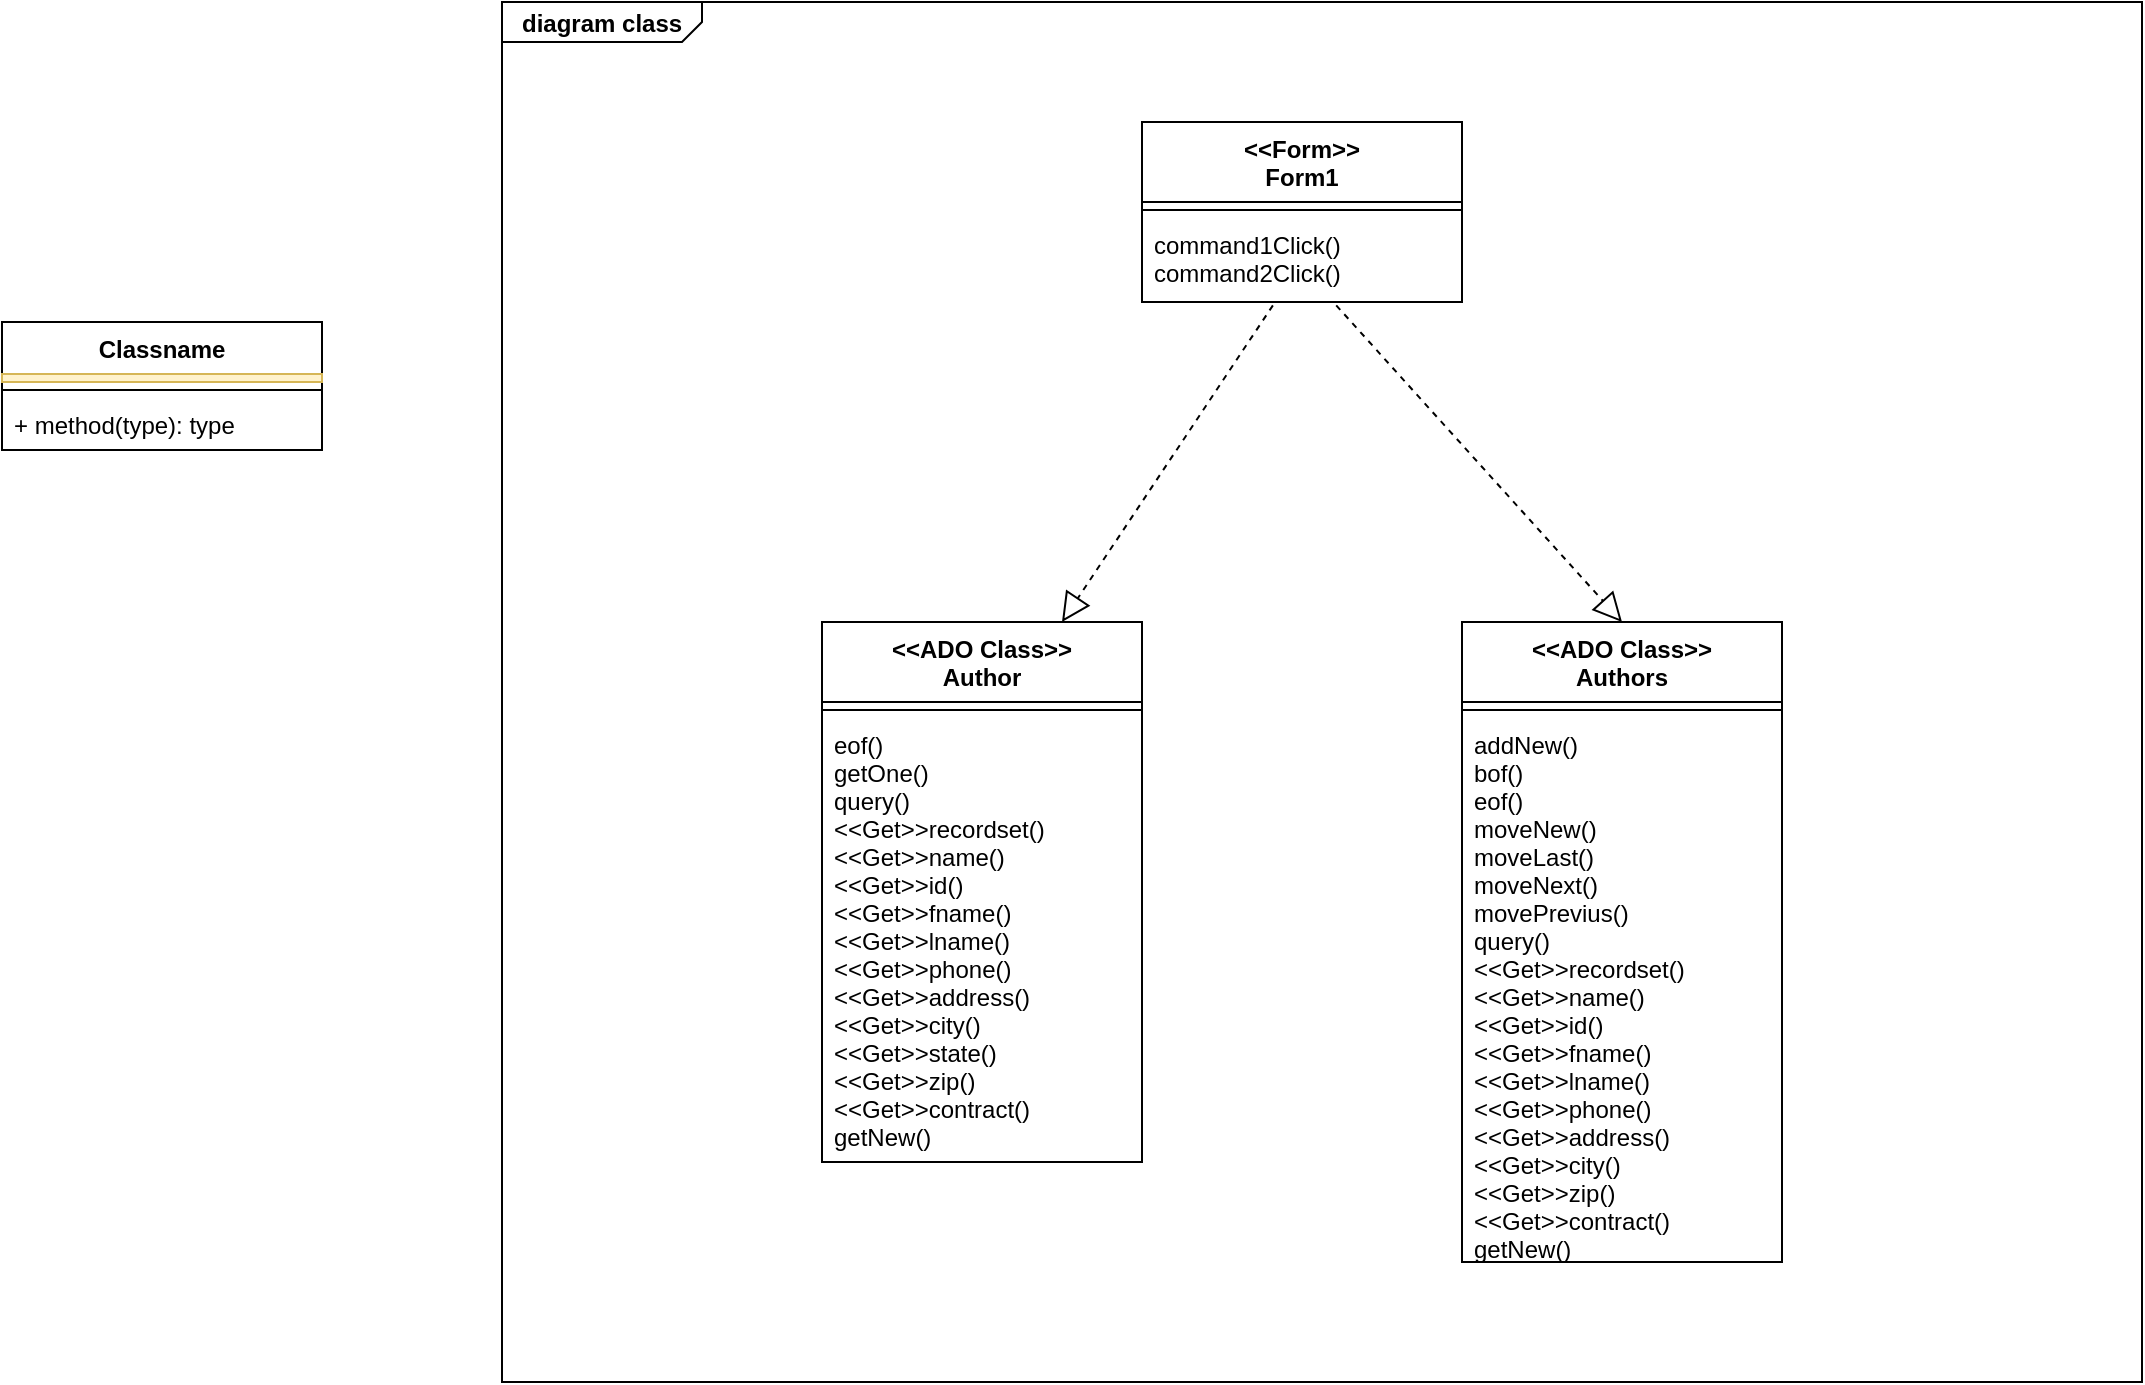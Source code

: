 <mxfile version="13.8.1" type="github"><diagram id="C5RBs43oDa-KdzZeNtuy" name="Page-1"><mxGraphModel dx="2249" dy="762" grid="1" gridSize="10" guides="1" tooltips="1" connect="1" arrows="1" fold="1" page="1" pageScale="1" pageWidth="827" pageHeight="1169" math="0" shadow="0"><root><mxCell id="WIyWlLk6GJQsqaUBKTNV-0"/><mxCell id="WIyWlLk6GJQsqaUBKTNV-1" parent="WIyWlLk6GJQsqaUBKTNV-0"/><mxCell id="Bx2ONN137N87nBwy8k_8-1" value="&lt;p style=&quot;margin: 0px ; margin-top: 4px ; margin-left: 10px ; text-align: left&quot;&gt;&lt;b&gt;diagram class&lt;/b&gt;&lt;/p&gt;" style="html=1;strokeWidth=1;shape=mxgraph.sysml.package;html=1;overflow=fill;whiteSpace=wrap;labelX=100.14;" vertex="1" parent="WIyWlLk6GJQsqaUBKTNV-1"><mxGeometry x="-20" width="820" height="690" as="geometry"/></mxCell><mxCell id="Bx2ONN137N87nBwy8k_8-2" value="&lt;&lt;Form&gt;&gt;&#10;Form1" style="swimlane;fontStyle=1;align=center;verticalAlign=top;childLayout=stackLayout;horizontal=1;startSize=40;horizontalStack=0;resizeParent=1;resizeParentMax=0;resizeLast=0;collapsible=1;marginBottom=0;" vertex="1" parent="WIyWlLk6GJQsqaUBKTNV-1"><mxGeometry x="300" y="60" width="160" height="90" as="geometry"/></mxCell><mxCell id="Bx2ONN137N87nBwy8k_8-4" value="" style="line;strokeWidth=1;fillColor=none;align=left;verticalAlign=middle;spacingTop=-1;spacingLeft=3;spacingRight=3;rotatable=0;labelPosition=right;points=[];portConstraint=eastwest;" vertex="1" parent="Bx2ONN137N87nBwy8k_8-2"><mxGeometry y="40" width="160" height="8" as="geometry"/></mxCell><mxCell id="Bx2ONN137N87nBwy8k_8-5" value="command1Click()&#10;command2Click()" style="text;strokeColor=none;fillColor=none;align=left;verticalAlign=top;spacingLeft=4;spacingRight=4;overflow=hidden;rotatable=0;points=[[0,0.5],[1,0.5]];portConstraint=eastwest;" vertex="1" parent="Bx2ONN137N87nBwy8k_8-2"><mxGeometry y="48" width="160" height="42" as="geometry"/></mxCell><mxCell id="Bx2ONN137N87nBwy8k_8-6" value="&lt;&lt;ADO Class&gt;&gt;&#10;Authors" style="swimlane;fontStyle=1;align=center;verticalAlign=top;childLayout=stackLayout;horizontal=1;startSize=40;horizontalStack=0;resizeParent=1;resizeParentMax=0;resizeLast=0;collapsible=1;marginBottom=0;" vertex="1" parent="WIyWlLk6GJQsqaUBKTNV-1"><mxGeometry x="460" y="310" width="160" height="320" as="geometry"/></mxCell><mxCell id="Bx2ONN137N87nBwy8k_8-8" value="" style="line;strokeWidth=1;fillColor=none;align=left;verticalAlign=middle;spacingTop=-1;spacingLeft=3;spacingRight=3;rotatable=0;labelPosition=right;points=[];portConstraint=eastwest;" vertex="1" parent="Bx2ONN137N87nBwy8k_8-6"><mxGeometry y="40" width="160" height="8" as="geometry"/></mxCell><mxCell id="Bx2ONN137N87nBwy8k_8-9" value="addNew()&#10;bof()&#10;eof()&#10;moveNew()&#10;moveLast()&#10;moveNext()&#10;movePrevius()&#10;query()&#10;&lt;&lt;Get&gt;&gt;recordset()&#10;&lt;&lt;Get&gt;&gt;name()&#10;&lt;&lt;Get&gt;&gt;id()&#10;&lt;&lt;Get&gt;&gt;fname()&#10;&lt;&lt;Get&gt;&gt;lname()&#10;&lt;&lt;Get&gt;&gt;phone()&#10;&lt;&lt;Get&gt;&gt;address()&#10;&lt;&lt;Get&gt;&gt;city()&#10;&lt;&lt;Get&gt;&gt;zip()&#10;&lt;&lt;Get&gt;&gt;contract()&#10;getNew()" style="text;strokeColor=none;fillColor=none;align=left;verticalAlign=top;spacingLeft=4;spacingRight=4;overflow=hidden;rotatable=0;points=[[0,0.5],[1,0.5]];portConstraint=eastwest;" vertex="1" parent="Bx2ONN137N87nBwy8k_8-6"><mxGeometry y="48" width="160" height="272" as="geometry"/></mxCell><mxCell id="Bx2ONN137N87nBwy8k_8-10" value="&lt;&lt;ADO Class&gt;&gt;&#10;Author" style="swimlane;fontStyle=1;align=center;verticalAlign=top;childLayout=stackLayout;horizontal=1;startSize=40;horizontalStack=0;resizeParent=1;resizeParentMax=0;resizeLast=0;collapsible=1;marginBottom=0;" vertex="1" parent="WIyWlLk6GJQsqaUBKTNV-1"><mxGeometry x="140" y="310" width="160" height="270" as="geometry"/></mxCell><mxCell id="Bx2ONN137N87nBwy8k_8-12" value="" style="line;strokeWidth=1;fillColor=none;align=left;verticalAlign=middle;spacingTop=-1;spacingLeft=3;spacingRight=3;rotatable=0;labelPosition=right;points=[];portConstraint=eastwest;" vertex="1" parent="Bx2ONN137N87nBwy8k_8-10"><mxGeometry y="40" width="160" height="8" as="geometry"/></mxCell><mxCell id="Bx2ONN137N87nBwy8k_8-13" value="eof()&#10;getOne()&#10;query()&#10;&lt;&lt;Get&gt;&gt;recordset()&#10;&lt;&lt;Get&gt;&gt;name()&#10;&lt;&lt;Get&gt;&gt;id()&#10;&lt;&lt;Get&gt;&gt;fname()&#10;&lt;&lt;Get&gt;&gt;lname()&#10;&lt;&lt;Get&gt;&gt;phone()&#10;&lt;&lt;Get&gt;&gt;address()&#10;&lt;&lt;Get&gt;&gt;city()&#10;&lt;&lt;Get&gt;&gt;state()&#10;&lt;&lt;Get&gt;&gt;zip()&#10;&lt;&lt;Get&gt;&gt;contract()&#10;getNew()&#10;" style="text;strokeColor=none;fillColor=none;align=left;verticalAlign=top;spacingLeft=4;spacingRight=4;overflow=hidden;rotatable=0;points=[[0,0.5],[1,0.5]];portConstraint=eastwest;" vertex="1" parent="Bx2ONN137N87nBwy8k_8-10"><mxGeometry y="48" width="160" height="222" as="geometry"/></mxCell><mxCell id="Bx2ONN137N87nBwy8k_8-17" value="" style="endArrow=block;dashed=1;endFill=0;endSize=12;html=1;entryX=0.75;entryY=0;entryDx=0;entryDy=0;exitX=0.409;exitY=1.04;exitDx=0;exitDy=0;exitPerimeter=0;" edge="1" parent="WIyWlLk6GJQsqaUBKTNV-1" source="Bx2ONN137N87nBwy8k_8-5" target="Bx2ONN137N87nBwy8k_8-10"><mxGeometry width="160" relative="1" as="geometry"><mxPoint x="320" y="200" as="sourcePoint"/><mxPoint x="480" y="200" as="targetPoint"/></mxGeometry></mxCell><mxCell id="Bx2ONN137N87nBwy8k_8-18" value="" style="endArrow=block;dashed=1;endFill=0;endSize=12;html=1;exitX=0.607;exitY=1.04;exitDx=0;exitDy=0;exitPerimeter=0;entryX=0.5;entryY=0;entryDx=0;entryDy=0;" edge="1" parent="WIyWlLk6GJQsqaUBKTNV-1" source="Bx2ONN137N87nBwy8k_8-5" target="Bx2ONN137N87nBwy8k_8-6"><mxGeometry width="160" relative="1" as="geometry"><mxPoint x="485.44" y="160.0" as="sourcePoint"/><mxPoint x="380" y="318.32" as="targetPoint"/></mxGeometry></mxCell><mxCell id="Bx2ONN137N87nBwy8k_8-19" value="Classname" style="swimlane;fontStyle=1;align=center;verticalAlign=top;childLayout=stackLayout;horizontal=1;startSize=26;horizontalStack=0;resizeParent=1;resizeParentMax=0;resizeLast=0;collapsible=1;marginBottom=0;" vertex="1" parent="WIyWlLk6GJQsqaUBKTNV-1"><mxGeometry x="-270" y="160" width="160" height="64" as="geometry"/></mxCell><mxCell id="Bx2ONN137N87nBwy8k_8-20" value="&#10;&#10;" style="text;strokeColor=#d6b656;fillColor=#fff2cc;align=left;verticalAlign=top;spacingLeft=4;spacingRight=4;overflow=hidden;rotatable=0;points=[[0,0.5],[1,0.5]];portConstraint=eastwest;fontColor=#FFE6CC;labelBackgroundColor=none;" vertex="1" parent="Bx2ONN137N87nBwy8k_8-19"><mxGeometry y="26" width="160" height="4" as="geometry"/></mxCell><mxCell id="Bx2ONN137N87nBwy8k_8-21" value="" style="line;strokeWidth=1;fillColor=none;align=left;verticalAlign=middle;spacingTop=-1;spacingLeft=3;spacingRight=3;rotatable=0;labelPosition=right;points=[];portConstraint=eastwest;" vertex="1" parent="Bx2ONN137N87nBwy8k_8-19"><mxGeometry y="30" width="160" height="8" as="geometry"/></mxCell><mxCell id="Bx2ONN137N87nBwy8k_8-22" value="+ method(type): type" style="text;strokeColor=none;fillColor=none;align=left;verticalAlign=top;spacingLeft=4;spacingRight=4;overflow=hidden;rotatable=0;points=[[0,0.5],[1,0.5]];portConstraint=eastwest;" vertex="1" parent="Bx2ONN137N87nBwy8k_8-19"><mxGeometry y="38" width="160" height="26" as="geometry"/></mxCell></root></mxGraphModel></diagram></mxfile>